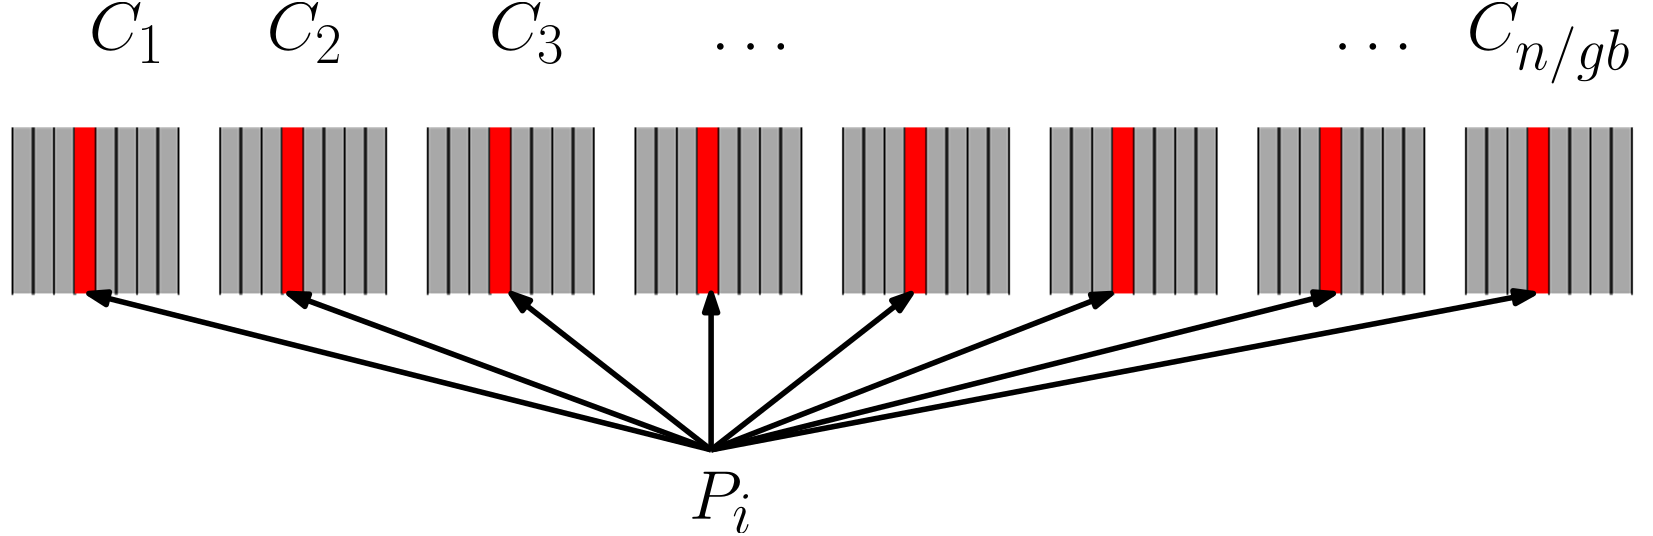 <?xml version="1.0"?>
<!DOCTYPE ipe SYSTEM "ipe.dtd">
<ipe version="70212" creator="Ipe 7.2.12">
<info created="D:20190923224830" modified="D:20190929181701"/>
<bitmap id="1" width="995" height="104" BitsPerComponent="8" ColorSpace="DeviceRGB" Filter="FlateDecode" length="1479" encoding="base64">
eNrt1rENwzAMRUEu4x24mVfylrSg2gBV2IaKI1IGSnB4xa96uIi4ujvmtV9bfGr8ZPvJ3//V
4lP10mHHjh07duzYsWPHzlne2LFjx44dO3bs2A11ztixY8eOHTt27NixG+ryxo4dO3bs2LFj
x26oc5Y3duzYsWPHjh07dkNd3tixY8eOHTt27NgNdc7yxo4dO3bs2LFjx26oyxs7duzYsWPH
jh07ds7yxo4dO3bs2LFjx26oc8aOHTt27NixY8eO3VCXN3bs2LFjx44dO3ZDnbO8sWPHjh07
duzYsRvq8saOHTt27NixY8duqHOWN3bs2LFjx44dO3ZDXd7YsWPHjh07duzYsXOWN3bs2LFj
x44dO3ZDnTN27NixY8eOHTt27Ia6vLFjx44dO3bs2LEb6pzljR07duzYsWPHjt1Qlzd27Nix
Y8eOHTt2Q52zvLFjx44dO3bs2LEb6vLGjh07duzYsWPHjp2zvLFjx44dO3bs2LEb6pyxY8eO
HTt27NixY+csb+zYsWPHjh07duyGOmd5Y8eOHTt27NixYzfU5Y0dO3bs2LFjx47dUOcsb+zY
sWPHjh07duyGuryxY8eOHTt27NixY+csb+zYsWPHjh07duyGOmfs2LFjx44dO3bs2DnLGzt2
7NixY8eOHbuhzlne2LFjx44dO3bs2A11eWPHjh07duzYsWM31DnLGzt27NixY8eOHbuhLm/s
2LFjx44dO3bs2DnLGzt27NixY8eOHbuhzhk7duzYsWPHjh07ds7yxo4dO3bs2LFjx26oc8aO
HTt27NixY8eO3VCXN3bs2LFjx44dO3ZDnbO8sWPHjh07duzYsRvq8saOHTt27NixY8eOnbO8
sWPHjh07duzYsRvqnLFjx44dO3bs2LFj5yxv7NixY8eOHTt27IY6Z+zYsWPHjh07duzYDXV5
Y8eOHTt27NixYzfUOcsbO3bs2LFjx44du6Eub+zYsWPHjh07duzYOcsbO3bs2LFjx44du6HO
GTt27NixY8eOHTt2zvLGjh07duzYsWPHbqhzxo4dO3bs2LFjx47dUJc3duzYsWPHjh07dkOd
s7yxY8eOHTt27NixG+ryxo4dO3bs2LFjx46ds7yxY8eOHTt27NixG+ryxo4dO3bs2LFjx46d
s7yxY8eOHTt27NixG+qcsWPHjh07duzYsWM31OWNHTt27NixY8eO3VDnLG/s2LFjx44dO3bs
hrq8sWPHjh07duzYsWPnLG/s2LFjx44dO3bshrq8sWPHjh07duzYsWPnLG/s2LFjx44dO3bs
hjpn7NixY8eOHTt27NgNdXljx44dO3bs2LFjN9Q5yxs7duzYsWPHjh27oS5v7NixY8eOHTt2
7Ng5yxs7duzYsWPHjh27oS5v7NixY8eOHTt27Ng5yxs7duzYsWPHjh27oc4ZO3bs2LFjx44d
O3ZDXd7YsWPHjh07duzYDXXO8saOHTt27NixY8duqMsbO3bs2LFjx44du6HOWd7YsWPHjh07
duzYDXV5Y8eOHTt27NixY8fOWd7YsWPHjh07duzYDXXO2LFjx44dO3bs2LEb6vLGjh07duzY
sWPHbqhzljd27NixY8eOHTt2Q13e2LFjx44dO3bs2A11zvLGjh07duzYsWPHbqjLGzt27Nix
Y8eOHTt2zvLGjh07duzYsWPHbqhzxo4dO3bs2LFjx47dUJc3duzYsWPHjh07dkOds7yxY8eO
HTt27NixG+ryxo4dO3bs2LFjx26oc5Y3duzYsWPHjh07dkNd3tixY8eOHTt27Nixc5Y3duzY
sWPHjh07dkOdM3bs2LFjx44dO3bshrq8sWPHjh07duzYsRvqnOWNHTt27NixY8eO3VCXN3bs
2LFjx44dO3ZDnbO8sWPHjh07duzYsW/Cnpntd855nlp5Cjt27KywY8eOHTv2L9idc84555xz
zjnnnHPOOeecc84555zb8G4WRmmQ
</bitmap>
<ipestyle name="basic">
<symbol name="arrow/arc(spx)">
<path stroke="sym-stroke" fill="sym-stroke" pen="sym-pen">
0 0 m
-1 0.333 l
-1 -0.333 l
h
</path>
</symbol>
<symbol name="arrow/farc(spx)">
<path stroke="sym-stroke" fill="white" pen="sym-pen">
0 0 m
-1 0.333 l
-1 -0.333 l
h
</path>
</symbol>
<symbol name="arrow/ptarc(spx)">
<path stroke="sym-stroke" fill="sym-stroke" pen="sym-pen">
0 0 m
-1 0.333 l
-0.8 0 l
-1 -0.333 l
h
</path>
</symbol>
<symbol name="arrow/fptarc(spx)">
<path stroke="sym-stroke" fill="white" pen="sym-pen">
0 0 m
-1 0.333 l
-0.8 0 l
-1 -0.333 l
h
</path>
</symbol>
<symbol name="mark/circle(sx)" transformations="translations">
<path fill="sym-stroke">
0.6 0 0 0.6 0 0 e
0.4 0 0 0.4 0 0 e
</path>
</symbol>
<symbol name="mark/disk(sx)" transformations="translations">
<path fill="sym-stroke">
0.6 0 0 0.6 0 0 e
</path>
</symbol>
<symbol name="mark/fdisk(sfx)" transformations="translations">
<group>
<path fill="sym-fill">
0.5 0 0 0.5 0 0 e
</path>
<path fill="sym-stroke" fillrule="eofill">
0.6 0 0 0.6 0 0 e
0.4 0 0 0.4 0 0 e
</path>
</group>
</symbol>
<symbol name="mark/box(sx)" transformations="translations">
<path fill="sym-stroke" fillrule="eofill">
-0.6 -0.6 m
0.6 -0.6 l
0.6 0.6 l
-0.6 0.6 l
h
-0.4 -0.4 m
0.4 -0.4 l
0.4 0.4 l
-0.4 0.4 l
h
</path>
</symbol>
<symbol name="mark/square(sx)" transformations="translations">
<path fill="sym-stroke">
-0.6 -0.6 m
0.6 -0.6 l
0.6 0.6 l
-0.6 0.6 l
h
</path>
</symbol>
<symbol name="mark/fsquare(sfx)" transformations="translations">
<group>
<path fill="sym-fill">
-0.5 -0.5 m
0.5 -0.5 l
0.5 0.5 l
-0.5 0.5 l
h
</path>
<path fill="sym-stroke" fillrule="eofill">
-0.6 -0.6 m
0.6 -0.6 l
0.6 0.6 l
-0.6 0.6 l
h
-0.4 -0.4 m
0.4 -0.4 l
0.4 0.4 l
-0.4 0.4 l
h
</path>
</group>
</symbol>
<symbol name="mark/cross(sx)" transformations="translations">
<group>
<path fill="sym-stroke">
-0.43 -0.57 m
0.57 0.43 l
0.43 0.57 l
-0.57 -0.43 l
h
</path>
<path fill="sym-stroke">
-0.43 0.57 m
0.57 -0.43 l
0.43 -0.57 l
-0.57 0.43 l
h
</path>
</group>
</symbol>
<symbol name="arrow/fnormal(spx)">
<path stroke="sym-stroke" fill="white" pen="sym-pen">
0 0 m
-1 0.333 l
-1 -0.333 l
h
</path>
</symbol>
<symbol name="arrow/pointed(spx)">
<path stroke="sym-stroke" fill="sym-stroke" pen="sym-pen">
0 0 m
-1 0.333 l
-0.8 0 l
-1 -0.333 l
h
</path>
</symbol>
<symbol name="arrow/fpointed(spx)">
<path stroke="sym-stroke" fill="white" pen="sym-pen">
0 0 m
-1 0.333 l
-0.8 0 l
-1 -0.333 l
h
</path>
</symbol>
<symbol name="arrow/linear(spx)">
<path stroke="sym-stroke" pen="sym-pen">
-1 0.333 m
0 0 l
-1 -0.333 l
</path>
</symbol>
<symbol name="arrow/fdouble(spx)">
<path stroke="sym-stroke" fill="white" pen="sym-pen">
0 0 m
-1 0.333 l
-1 -0.333 l
h
-1 0 m
-2 0.333 l
-2 -0.333 l
h
</path>
</symbol>
<symbol name="arrow/double(spx)">
<path stroke="sym-stroke" fill="sym-stroke" pen="sym-pen">
0 0 m
-1 0.333 l
-1 -0.333 l
h
-1 0 m
-2 0.333 l
-2 -0.333 l
h
</path>
</symbol>
<pen name="heavier" value="0.8"/>
<pen name="fat" value="1.2"/>
<pen name="ultrafat" value="2"/>
<symbolsize name="large" value="5"/>
<symbolsize name="small" value="2"/>
<symbolsize name="tiny" value="1.1"/>
<arrowsize name="large" value="10"/>
<arrowsize name="small" value="5"/>
<arrowsize name="tiny" value="3"/>
<color name="red" value="1 0 0"/>
<color name="green" value="0 1 0"/>
<color name="blue" value="0 0 1"/>
<color name="yellow" value="1 1 0"/>
<color name="orange" value="1 0.647 0"/>
<color name="gold" value="1 0.843 0"/>
<color name="purple" value="0.627 0.125 0.941"/>
<color name="gray" value="0.745"/>
<color name="brown" value="0.647 0.165 0.165"/>
<color name="navy" value="0 0 0.502"/>
<color name="pink" value="1 0.753 0.796"/>
<color name="seagreen" value="0.18 0.545 0.341"/>
<color name="turquoise" value="0.251 0.878 0.816"/>
<color name="violet" value="0.933 0.51 0.933"/>
<color name="darkblue" value="0 0 0.545"/>
<color name="darkcyan" value="0 0.545 0.545"/>
<color name="darkgray" value="0.663"/>
<color name="darkgreen" value="0 0.392 0"/>
<color name="darkmagenta" value="0.545 0 0.545"/>
<color name="darkorange" value="1 0.549 0"/>
<color name="darkred" value="0.545 0 0"/>
<color name="lightblue" value="0.678 0.847 0.902"/>
<color name="lightcyan" value="0.878 1 1"/>
<color name="lightgray" value="0.827"/>
<color name="lightgreen" value="0.565 0.933 0.565"/>
<color name="lightyellow" value="1 1 0.878"/>
<dashstyle name="dashed" value="[4] 0"/>
<dashstyle name="dotted" value="[1 3] 0"/>
<dashstyle name="dash dotted" value="[4 2 1 2] 0"/>
<dashstyle name="dash dot dotted" value="[4 2 1 2 1 2] 0"/>
<textsize name="large" value="\large"/>
<textsize name="Large" value="\Large"/>
<textsize name="LARGE" value="\LARGE"/>
<textsize name="huge" value="\huge"/>
<textsize name="Huge" value="\Huge"/>
<textsize name="small" value="\small"/>
<textsize name="footnote" value="\footnotesize"/>
<textsize name="tiny" value="\tiny"/>
<textstyle name="center" begin="\begin{center}" end="\end{center}"/>
<textstyle name="itemize" begin="\begin{itemize}" end="\end{itemize}"/>
<textstyle name="item" begin="\begin{itemize}\item{}" end="\end{itemize}"/>
<gridsize name="4 pts" value="4"/>
<gridsize name="8 pts (~3 mm)" value="8"/>
<gridsize name="16 pts (~6 mm)" value="16"/>
<gridsize name="32 pts (~12 mm)" value="32"/>
<gridsize name="10 pts (~3.5 mm)" value="10"/>
<gridsize name="20 pts (~7 mm)" value="20"/>
<gridsize name="14 pts (~5 mm)" value="14"/>
<gridsize name="28 pts (~10 mm)" value="28"/>
<gridsize name="56 pts (~20 mm)" value="56"/>
<anglesize name="90 deg" value="90"/>
<anglesize name="60 deg" value="60"/>
<anglesize name="45 deg" value="45"/>
<anglesize name="30 deg" value="30"/>
<anglesize name="22.5 deg" value="22.5"/>
<opacity name="10%" value="0.1"/>
<opacity name="30%" value="0.3"/>
<opacity name="50%" value="0.5"/>
<opacity name="75%" value="0.75"/>
<tiling name="falling" angle="-60" step="4" width="1"/>
<tiling name="rising" angle="30" step="4" width="1"/>
</ipestyle>
<page>
<layer name="alpha"/>
<view layers="alpha" active="alpha"/>
<image layer="alpha" matrix="1 0 0 1 0 224" rect="0 389.905 595 452.095" bitmap="1"/>
<text matrix="1 0 0 1 0 -80" transformations="translations" pos="32 784" stroke="black" type="label" width="27.339" height="16.939" depth="4.78" valign="baseline" size="Huge" style="math">C_1</text>
<text matrix="1 0 0 1 64 -80" transformations="translations" pos="32 784" stroke="black" type="label" width="27.339" height="16.939" depth="4.78" valign="baseline" size="Huge" style="math">C_2</text>
<text matrix="1 0 0 1 0 -80" transformations="translations" pos="176 784" stroke="black" type="label" width="27.339" height="16.939" depth="4.78" valign="baseline" size="Huge" style="math">C_3</text>
<text matrix="1 0 0 1 0 -80" transformations="translations" pos="256 784" stroke="black" type="label" width="28.488" height="2.41" depth="0" valign="baseline" size="Huge" style="math">\ldots</text>
<text matrix="1 0 0 1 -16 -80" transformations="translations" pos="544 784" stroke="black" type="label" width="59.087" height="16.933" depth="12.13" valign="baseline" size="Huge" style="math">C_{n/gb}</text>
<text matrix="1 0 0 1 0 -80" transformations="translations" pos="480 784" stroke="black" type="label" width="28.488" height="2.41" depth="0" valign="baseline" size="Huge" style="math">\ldots</text>
<path matrix="1 0 0 0.319685 0 396.32" stroke="black" pen="ultrafat" arrow="normal/normal">
256 512 m
32 688 l
</path>
<path matrix="1.05556 0 0 0.319685 -14.2222 396.32" stroke="black" pen="ultrafat" arrow="normal/normal">
256 512 m
112 688 l
</path>
<path matrix="0.9 0 0 0.319685 25.6 396.32" stroke="black" pen="ultrafat" arrow="normal/normal">
256 512 m
176 688 l
</path>
<path matrix="1 0 0 0.320349 0 395.981" stroke="black" pen="ultrafat" arrow="normal/normal">
256 512 m
256 688 l
</path>
<path matrix="1.125 0 0 0.319685 -32 396.32" stroke="black" pen="ultrafat" arrow="normal/normal">
256 512 m
320 688 l
</path>
<path matrix="1 0 0 0.319685 0 396.32" stroke="black" pen="ultrafat" arrow="normal/normal">
256 512 m
400 688 l
</path>
<path matrix="1 0 0 0.319685 0 396.32" stroke="black" pen="ultrafat" arrow="normal/normal">
256 512 m
480 688 l
</path>
<path matrix="1.02778 0 0 0.319685 -7.11111 396.32" stroke="black" pen="ultrafat" arrow="normal/normal">
256 512 m
544 688 l
</path>
<text matrix="1 0 0 -133.574 -8 66787.89" transformations="translations" pos="256 496" stroke="black" type="label" width="23.044" height="16.936" depth="5.01" valign="baseline" size="Huge" style="math">P_i</text>
</page>
</ipe>
